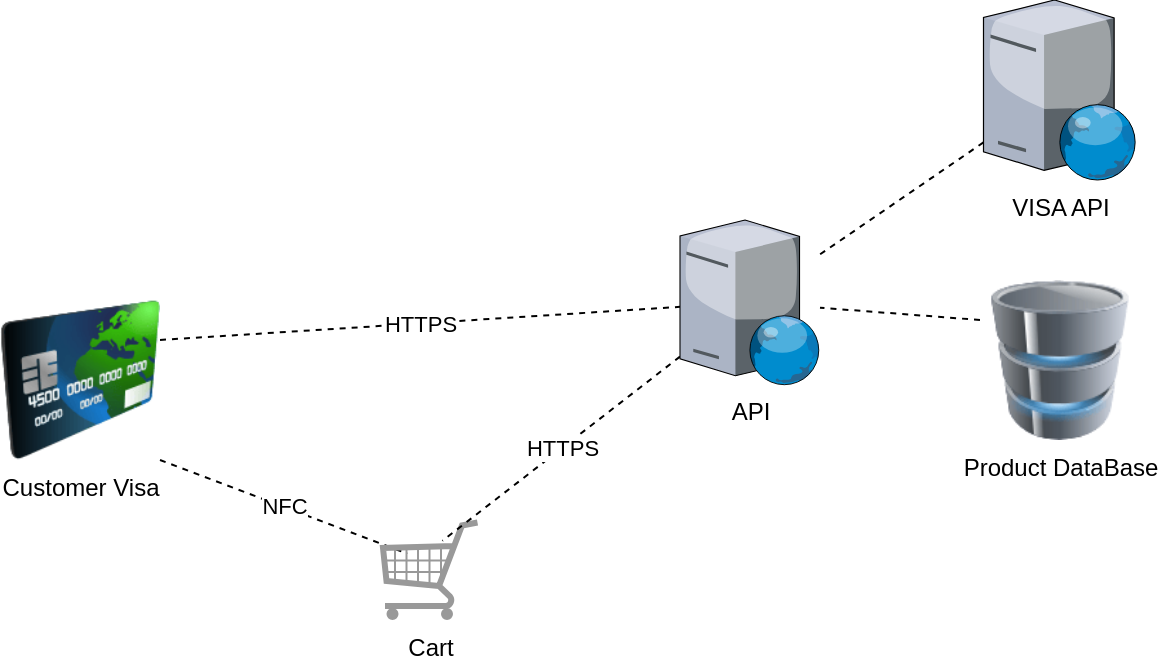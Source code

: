 <mxfile>
    <diagram id="GxO8EOcABKJtuK9cZZQ4" name="Page-1">
        <mxGraphModel dx="726" dy="563" grid="1" gridSize="10" guides="1" tooltips="1" connect="1" arrows="1" fold="1" page="1" pageScale="1" pageWidth="850" pageHeight="1100" math="0" shadow="0">
            <root>
                <mxCell id="0"/>
                <mxCell id="1" parent="0"/>
                <mxCell id="7" value="HTTPS" style="edgeStyle=none;html=1;exitX=1;exitY=0.25;exitDx=0;exitDy=0;endArrow=none;endFill=0;dashed=1;" edge="1" parent="1" source="2" target="4">
                    <mxGeometry relative="1" as="geometry"/>
                </mxCell>
                <mxCell id="8" value="NFC" style="edgeStyle=none;html=1;exitX=1;exitY=1;exitDx=0;exitDy=0;entryX=0.272;entryY=0.336;entryDx=0;entryDy=0;entryPerimeter=0;dashed=1;endArrow=none;endFill=0;" edge="1" parent="1" source="2" target="3">
                    <mxGeometry relative="1" as="geometry"/>
                </mxCell>
                <mxCell id="2" value="Customer Visa" style="image;html=1;image=img/lib/clip_art/finance/Credit_Card_128x128.png" vertex="1" parent="1">
                    <mxGeometry x="100" y="170" width="80" height="80" as="geometry"/>
                </mxCell>
                <mxCell id="3" value="Cart" style="verticalLabelPosition=bottom;shadow=0;dashed=0;align=center;html=1;verticalAlign=top;strokeWidth=1;shape=mxgraph.mockup.misc.shoppingCart;strokeColor=#999999;" vertex="1" parent="1">
                    <mxGeometry x="290" y="280" width="50" height="50" as="geometry"/>
                </mxCell>
                <mxCell id="9" value="HTTPS" style="edgeStyle=none;html=1;entryX=0.624;entryY=0.208;entryDx=0;entryDy=0;entryPerimeter=0;dashed=1;endArrow=none;endFill=0;" edge="1" parent="1" source="4" target="3">
                    <mxGeometry relative="1" as="geometry"/>
                </mxCell>
                <mxCell id="4" value="API" style="verticalLabelPosition=bottom;sketch=0;aspect=fixed;html=1;verticalAlign=top;strokeColor=none;align=center;outlineConnect=0;shape=mxgraph.citrix.web_server;" vertex="1" parent="1">
                    <mxGeometry x="440" y="130" width="70" height="82.35" as="geometry"/>
                </mxCell>
                <mxCell id="10" style="edgeStyle=none;html=1;exitX=0;exitY=0.25;exitDx=0;exitDy=0;dashed=1;endArrow=none;endFill=0;" edge="1" parent="1" source="5" target="4">
                    <mxGeometry relative="1" as="geometry"/>
                </mxCell>
                <mxCell id="5" value="Product DataBase" style="image;html=1;image=img/lib/clip_art/computers/Database_128x128.png" vertex="1" parent="1">
                    <mxGeometry x="590" y="160" width="80" height="80" as="geometry"/>
                </mxCell>
                <mxCell id="11" style="edgeStyle=none;html=1;dashed=1;endArrow=none;endFill=0;" edge="1" parent="1" source="6" target="4">
                    <mxGeometry relative="1" as="geometry"/>
                </mxCell>
                <mxCell id="6" value="VISA API" style="verticalLabelPosition=bottom;sketch=0;aspect=fixed;html=1;verticalAlign=top;strokeColor=none;align=center;outlineConnect=0;shape=mxgraph.citrix.web_server;" vertex="1" parent="1">
                    <mxGeometry x="591.75" y="20" width="76.5" height="90" as="geometry"/>
                </mxCell>
            </root>
        </mxGraphModel>
    </diagram>
</mxfile>